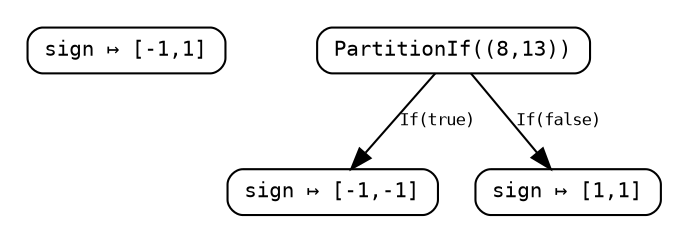 digraph PartitionIf {
	margin=0.01;
	fontsize=8.0;

	node [fontsize=10.0, height=0.3, shape=record, style=rounded, fontname="Monospace"];
	edge [fontsize=8.0, fontname="Monospace"];
	
	subgraph cluster_initial {
		color=white;

		i0 [label="sign ↦ [-1,1]"];
	}

	subgraph cluster_applied {
		color=white;

		a0 -> a1 [label="If(true)"];
		a0 -> a2 [label="If(false)"];

		a0 [label="PartitionIf((8,13))"];
		a1 [label="sign ↦ [-1,-1]"];
		a2 [label="sign ↦ [1,1]"];
	}
}
